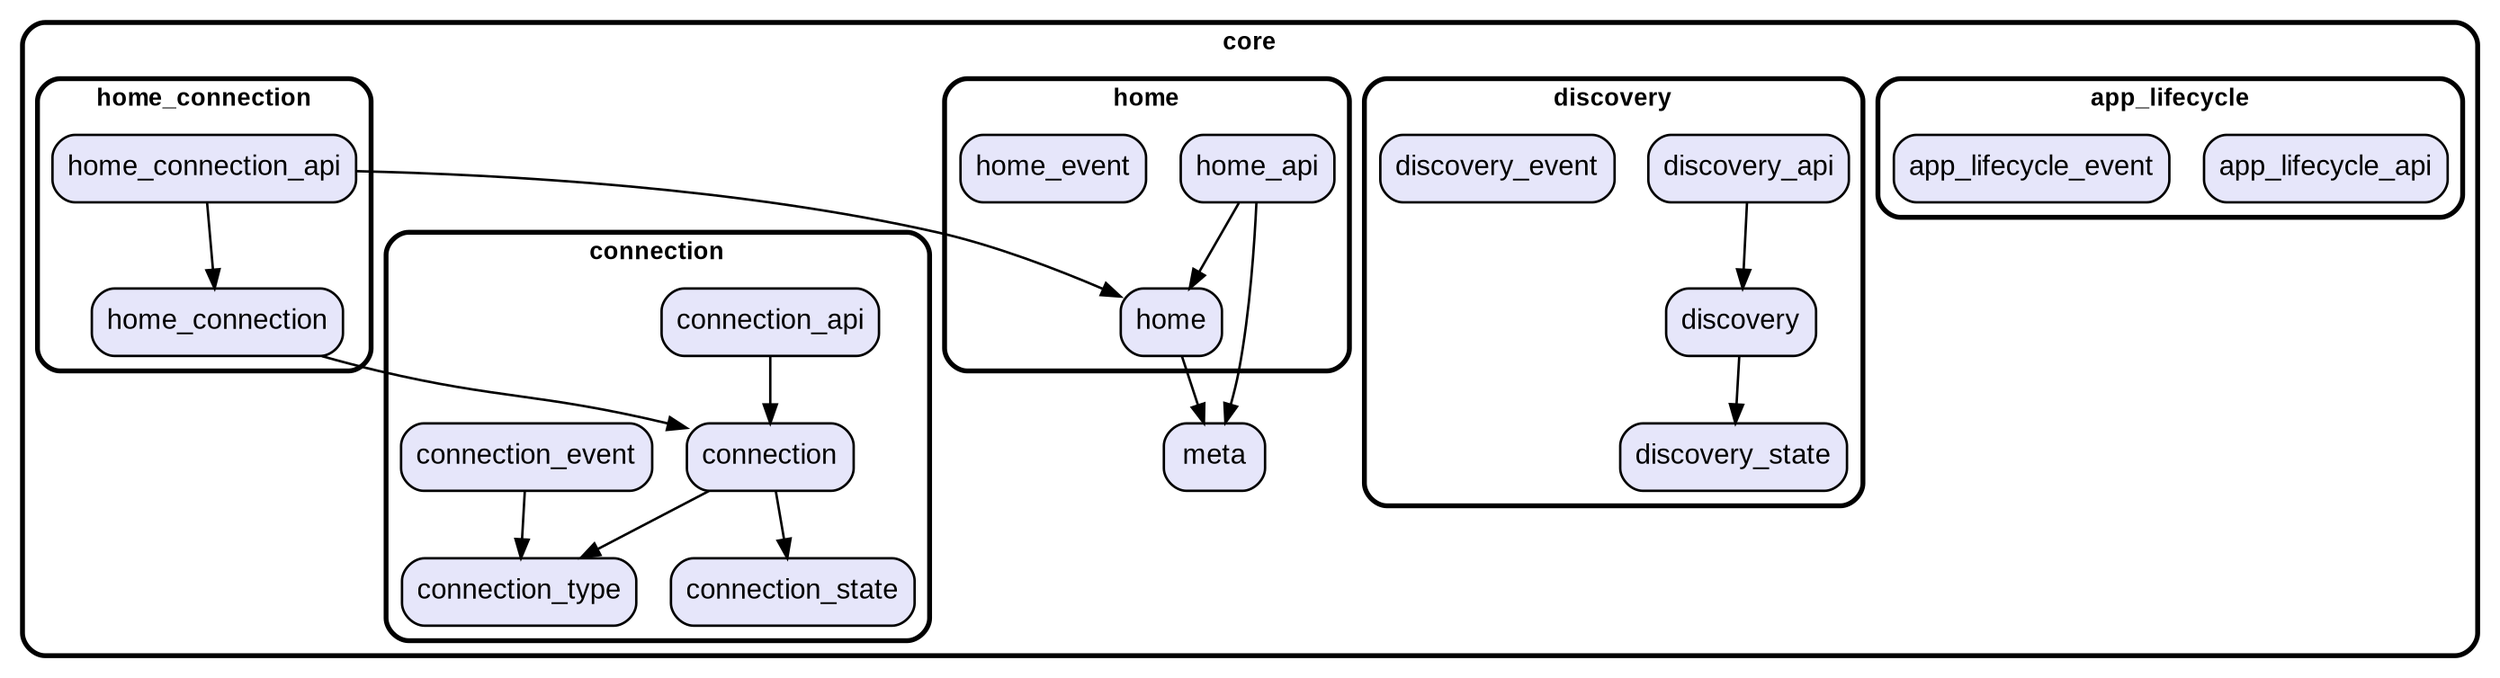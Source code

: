 digraph "" {
  graph [style=rounded fontname="Arial Black" fontsize=13 penwidth=2.6];
  node [shape=rect style="filled,rounded" fontname=Arial fontsize=15 fillcolor=Lavender penwidth=1.3];
  edge [penwidth=1.3];
  "/app_lifecycle/app_lifecycle_api.dart" [label="app_lifecycle_api"];
  "/app_lifecycle/app_lifecycle_event.dart" [label="app_lifecycle_event"];
  "/connection/connection.dart" [label="connection"];
  "/connection/connection_api.dart" [label="connection_api"];
  "/connection/connection_event.dart" [label="connection_event"];
  "/connection/connection_state.dart" [label="connection_state"];
  "/connection/connection_type.dart" [label="connection_type"];
  "/discovery/discovery.dart" [label="discovery"];
  "/discovery/discovery_api.dart" [label="discovery_api"];
  "/discovery/discovery_event.dart" [label="discovery_event"];
  "/discovery/discovery_state.dart" [label="discovery_state"];
  "/home/home.dart" [label="home"];
  "/home/home_api.dart" [label="home_api"];
  "/home/home_event.dart" [label="home_event"];
  "/home_connection/home_connection.dart" [label="home_connection"];
  "/home_connection/home_connection_api.dart" [label="home_connection_api"];
  "/meta.dart" [label="meta"];
  subgraph "cluster~" {
    label="core";
    "/meta.dart";
    subgraph "cluster~/app_lifecycle" {
      label="app_lifecycle";
      "/app_lifecycle/app_lifecycle_api.dart";
      "/app_lifecycle/app_lifecycle_event.dart";
    }
    subgraph "cluster~/connection" {
      label="connection";
      "/connection/connection.dart";
      "/connection/connection_api.dart";
      "/connection/connection_event.dart";
      "/connection/connection_state.dart";
      "/connection/connection_type.dart";
    }
    subgraph "cluster~/discovery" {
      label="discovery";
      "/discovery/discovery.dart";
      "/discovery/discovery_api.dart";
      "/discovery/discovery_event.dart";
      "/discovery/discovery_state.dart";
    }
    subgraph "cluster~/home" {
      label="home";
      "/home/home.dart";
      "/home/home_api.dart";
      "/home/home_event.dart";
    }
    subgraph "cluster~/home_connection" {
      label="home_connection";
      "/home_connection/home_connection.dart";
      "/home_connection/home_connection_api.dart";
    }
  }
  "/connection/connection.dart" -> "/connection/connection_state.dart";
  "/connection/connection.dart" -> "/connection/connection_type.dart";
  "/connection/connection_api.dart" -> "/connection/connection.dart";
  "/connection/connection_event.dart" -> "/connection/connection_type.dart";
  "/discovery/discovery.dart" -> "/discovery/discovery_state.dart";
  "/discovery/discovery_api.dart" -> "/discovery/discovery.dart";
  "/home/home.dart" -> "/meta.dart";
  "/home/home_api.dart" -> "/home/home.dart";
  "/home/home_api.dart" -> "/meta.dart";
  "/home_connection/home_connection.dart" -> "/connection/connection.dart";
  "/home_connection/home_connection_api.dart" -> "/home/home.dart";
  "/home_connection/home_connection_api.dart" -> "/home_connection/home_connection.dart";
}
